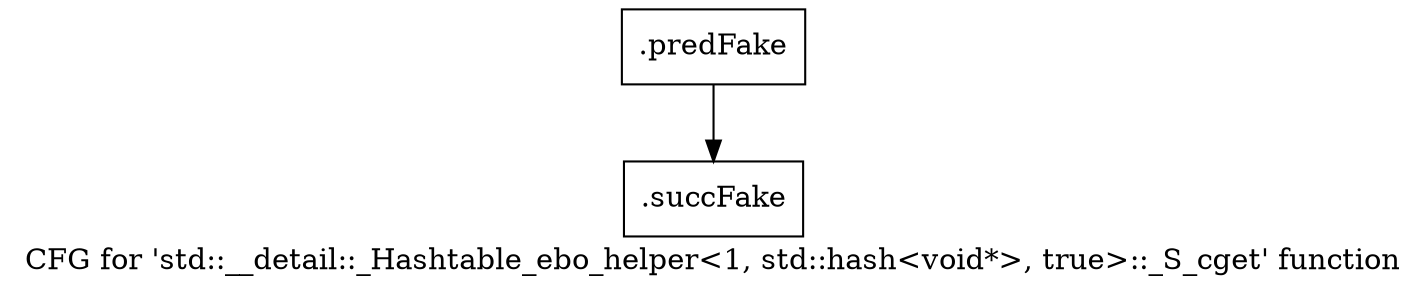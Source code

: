 digraph "CFG for 'std::__detail::_Hashtable_ebo_helper\<1, std::hash\<void*\>, true\>::_S_cget' function" {
	label="CFG for 'std::__detail::_Hashtable_ebo_helper\<1, std::hash\<void*\>, true\>::_S_cget' function";

	Node0x45fe340 [shape=record,filename="",linenumber="",label="{.predFake}"];
	Node0x45fe340 -> Node0x47c8270[ callList="" memoryops="" filename="/media/miguel/NewVolume/Linux/Xilinx/Vitis_HLS/2020.2/tps/lnx64/gcc-6.2.0/lib/gcc/x86_64-pc-linux-gnu/6.2.0/../../../../include/c++/6.2.0/bits/hashtable_policy.h" execusionnum="878"];
	Node0x47c8270 [shape=record,filename="/media/miguel/NewVolume/Linux/Xilinx/Vitis_HLS/2020.2/tps/lnx64/gcc-6.2.0/lib/gcc/x86_64-pc-linux-gnu/6.2.0/../../../../include/c++/6.2.0/bits/hashtable_policy.h",linenumber="983",label="{.succFake}"];
}
